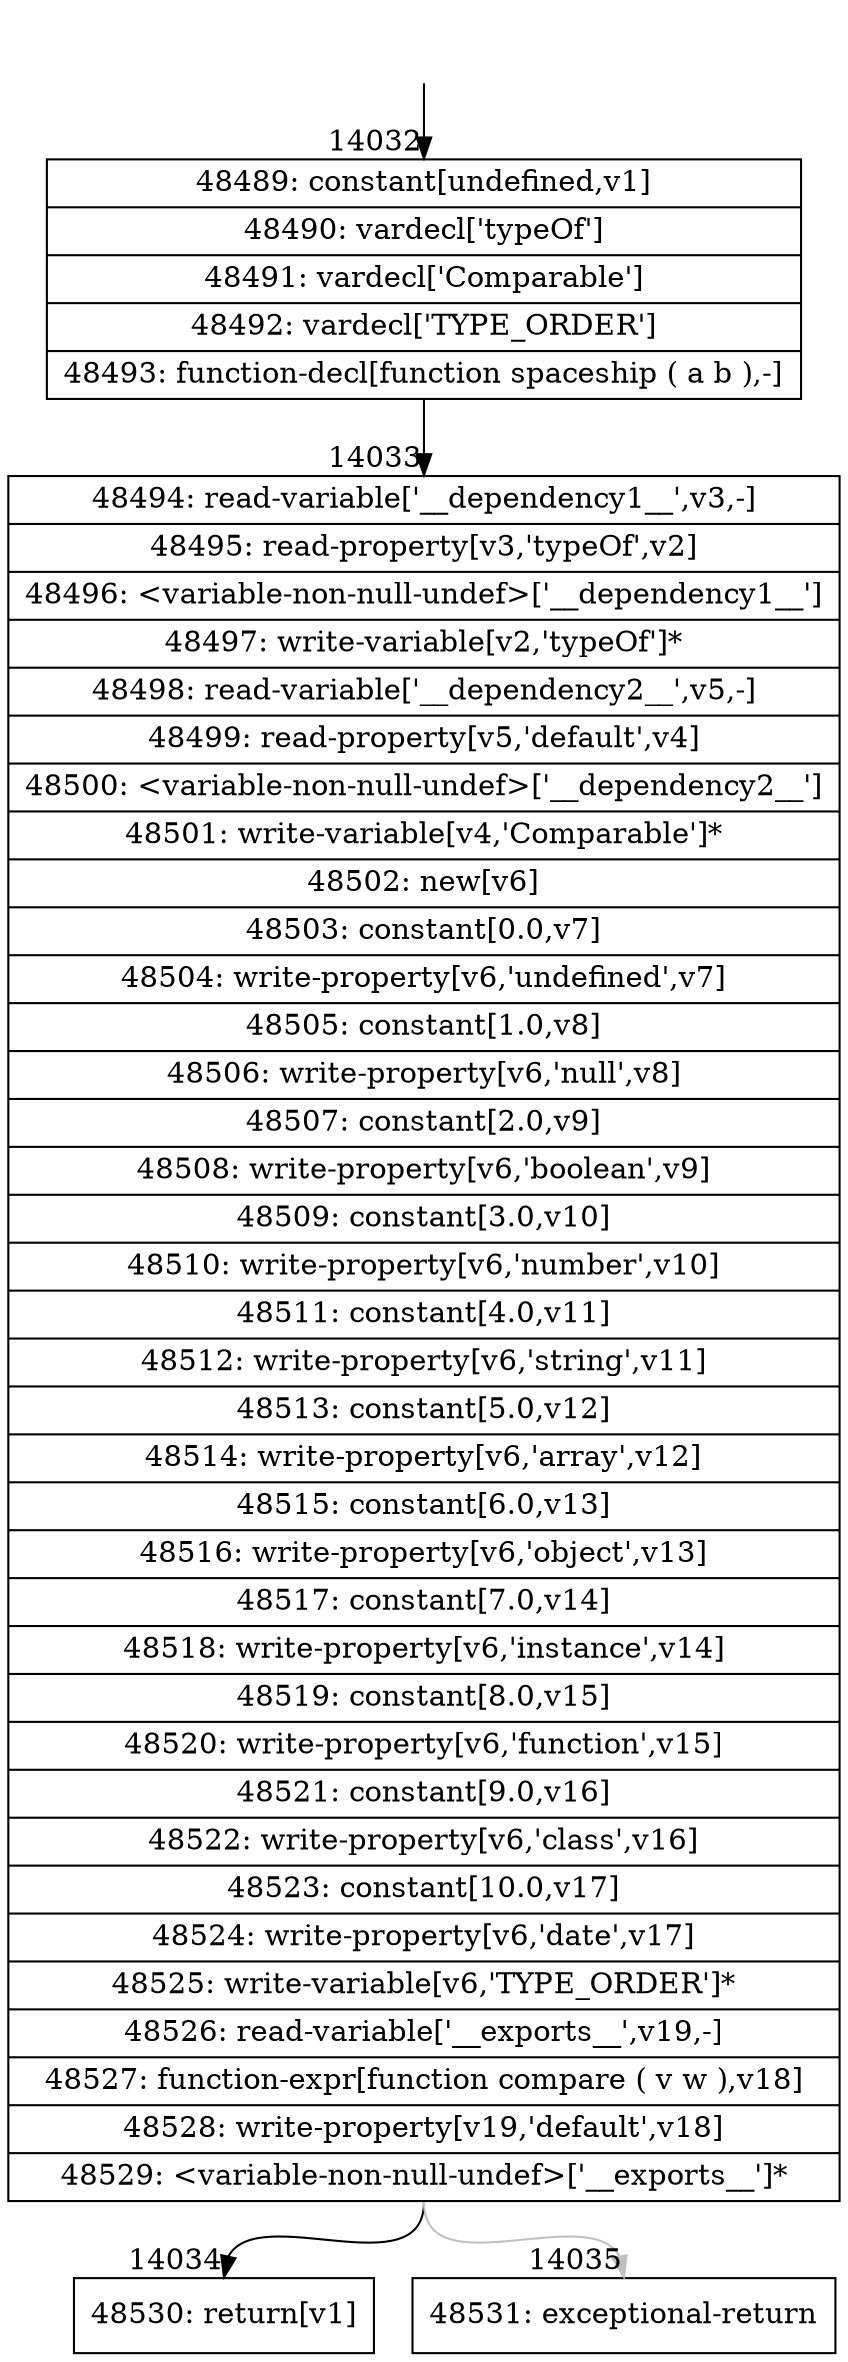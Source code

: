 digraph {
rankdir="TD"
BB_entry1154[shape=none,label=""];
BB_entry1154 -> BB14032 [tailport=s, headport=n, headlabel="    14032"]
BB14032 [shape=record label="{48489: constant[undefined,v1]|48490: vardecl['typeOf']|48491: vardecl['Comparable']|48492: vardecl['TYPE_ORDER']|48493: function-decl[function spaceship ( a b ),-]}" ] 
BB14032 -> BB14033 [tailport=s, headport=n, headlabel="      14033"]
BB14033 [shape=record label="{48494: read-variable['__dependency1__',v3,-]|48495: read-property[v3,'typeOf',v2]|48496: \<variable-non-null-undef\>['__dependency1__']|48497: write-variable[v2,'typeOf']*|48498: read-variable['__dependency2__',v5,-]|48499: read-property[v5,'default',v4]|48500: \<variable-non-null-undef\>['__dependency2__']|48501: write-variable[v4,'Comparable']*|48502: new[v6]|48503: constant[0.0,v7]|48504: write-property[v6,'undefined',v7]|48505: constant[1.0,v8]|48506: write-property[v6,'null',v8]|48507: constant[2.0,v9]|48508: write-property[v6,'boolean',v9]|48509: constant[3.0,v10]|48510: write-property[v6,'number',v10]|48511: constant[4.0,v11]|48512: write-property[v6,'string',v11]|48513: constant[5.0,v12]|48514: write-property[v6,'array',v12]|48515: constant[6.0,v13]|48516: write-property[v6,'object',v13]|48517: constant[7.0,v14]|48518: write-property[v6,'instance',v14]|48519: constant[8.0,v15]|48520: write-property[v6,'function',v15]|48521: constant[9.0,v16]|48522: write-property[v6,'class',v16]|48523: constant[10.0,v17]|48524: write-property[v6,'date',v17]|48525: write-variable[v6,'TYPE_ORDER']*|48526: read-variable['__exports__',v19,-]|48527: function-expr[function compare ( v w ),v18]|48528: write-property[v19,'default',v18]|48529: \<variable-non-null-undef\>['__exports__']*}" ] 
BB14033 -> BB14034 [tailport=s, headport=n, headlabel="      14034"]
BB14033 -> BB14035 [tailport=s, headport=n, color=gray, headlabel="      14035"]
BB14034 [shape=record label="{48530: return[v1]}" ] 
BB14035 [shape=record label="{48531: exceptional-return}" ] 
//#$~ 25978
}
